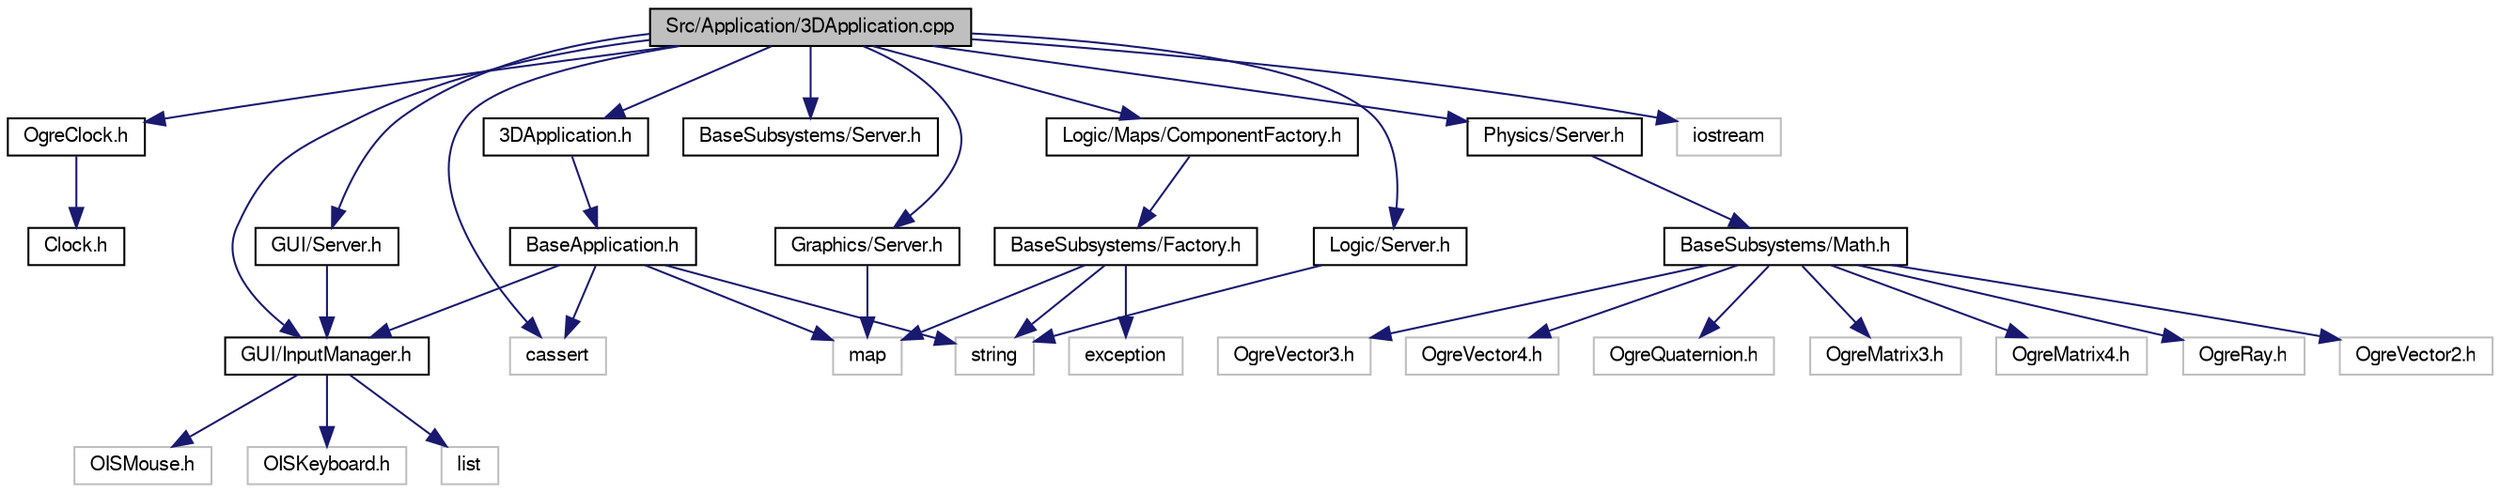 digraph "Src/Application/3DApplication.cpp"
{
  edge [fontname="FreeSans",fontsize="10",labelfontname="FreeSans",labelfontsize="10"];
  node [fontname="FreeSans",fontsize="10",shape=record];
  Node1 [label="Src/Application/3DApplication.cpp",height=0.2,width=0.4,color="black", fillcolor="grey75", style="filled", fontcolor="black"];
  Node1 -> Node2 [color="midnightblue",fontsize="10",style="solid",fontname="FreeSans"];
  Node2 [label="OgreClock.h",height=0.2,width=0.4,color="black", fillcolor="white", style="filled",URL="$_ogre_clock_8h.html",tooltip="Contiene la declaración de un temporizador basado en Ogre. "];
  Node2 -> Node3 [color="midnightblue",fontsize="10",style="solid",fontname="FreeSans"];
  Node3 [label="Clock.h",height=0.2,width=0.4,color="black", fillcolor="white", style="filled",URL="$_clock_8h.html",tooltip="Contiene la declaración de un interfaz para un temporizador. "];
  Node1 -> Node4 [color="midnightblue",fontsize="10",style="solid",fontname="FreeSans"];
  Node4 [label="3DApplication.h",height=0.2,width=0.4,color="black", fillcolor="white", style="filled",URL="$3_d_application_8h.html",tooltip="Contiene la declaración de la clase aplicacion para aplicaciones basadas en Ogre. ..."];
  Node4 -> Node5 [color="midnightblue",fontsize="10",style="solid",fontname="FreeSans"];
  Node5 [label="BaseApplication.h",height=0.2,width=0.4,color="black", fillcolor="white", style="filled",URL="$_base_application_8h.html",tooltip="Contiene la declaración de la clase aplicacion, que maneja la ejecución de todo el juego..."];
  Node5 -> Node6 [color="midnightblue",fontsize="10",style="solid",fontname="FreeSans"];
  Node6 [label="GUI/InputManager.h",height=0.2,width=0.4,color="black", fillcolor="white", style="filled",URL="$_input_manager_8h.html",tooltip="Contiene la declaración del gestor de periféricos de entrada así como las clases oyentes que deben ex..."];
  Node6 -> Node7 [color="midnightblue",fontsize="10",style="solid",fontname="FreeSans"];
  Node7 [label="OISMouse.h",height=0.2,width=0.4,color="grey75", fillcolor="white", style="filled"];
  Node6 -> Node8 [color="midnightblue",fontsize="10",style="solid",fontname="FreeSans"];
  Node8 [label="OISKeyboard.h",height=0.2,width=0.4,color="grey75", fillcolor="white", style="filled"];
  Node6 -> Node9 [color="midnightblue",fontsize="10",style="solid",fontname="FreeSans"];
  Node9 [label="list",height=0.2,width=0.4,color="grey75", fillcolor="white", style="filled"];
  Node5 -> Node10 [color="midnightblue",fontsize="10",style="solid",fontname="FreeSans"];
  Node10 [label="map",height=0.2,width=0.4,color="grey75", fillcolor="white", style="filled"];
  Node5 -> Node11 [color="midnightblue",fontsize="10",style="solid",fontname="FreeSans"];
  Node11 [label="string",height=0.2,width=0.4,color="grey75", fillcolor="white", style="filled"];
  Node5 -> Node12 [color="midnightblue",fontsize="10",style="solid",fontname="FreeSans"];
  Node12 [label="cassert",height=0.2,width=0.4,color="grey75", fillcolor="white", style="filled"];
  Node1 -> Node13 [color="midnightblue",fontsize="10",style="solid",fontname="FreeSans"];
  Node13 [label="Graphics/Server.h",height=0.2,width=0.4,color="black", fillcolor="white", style="filled",URL="$_graphics_2_server_8h_source.html"];
  Node13 -> Node10 [color="midnightblue",fontsize="10",style="solid",fontname="FreeSans"];
  Node1 -> Node14 [color="midnightblue",fontsize="10",style="solid",fontname="FreeSans"];
  Node14 [label="BaseSubsystems/Server.h",height=0.2,width=0.4,color="black", fillcolor="white", style="filled",URL="$_base_subsystems_2_server_8h_source.html"];
  Node1 -> Node6 [color="midnightblue",fontsize="10",style="solid",fontname="FreeSans"];
  Node1 -> Node15 [color="midnightblue",fontsize="10",style="solid",fontname="FreeSans"];
  Node15 [label="GUI/Server.h",height=0.2,width=0.4,color="black", fillcolor="white", style="filled",URL="$_g_u_i_2_server_8h_source.html"];
  Node15 -> Node6 [color="midnightblue",fontsize="10",style="solid",fontname="FreeSans"];
  Node1 -> Node16 [color="midnightblue",fontsize="10",style="solid",fontname="FreeSans"];
  Node16 [label="Logic/Server.h",height=0.2,width=0.4,color="black", fillcolor="white", style="filled",URL="$_logic_2_server_8h_source.html"];
  Node16 -> Node11 [color="midnightblue",fontsize="10",style="solid",fontname="FreeSans"];
  Node1 -> Node17 [color="midnightblue",fontsize="10",style="solid",fontname="FreeSans"];
  Node17 [label="Logic/Maps/ComponentFactory.h",height=0.2,width=0.4,color="black", fillcolor="white", style="filled",URL="$_component_factory_8h.html",tooltip="Contiene la declaración de la clase CComponentFactory, Singleton que almacena los punteros a función ..."];
  Node17 -> Node18 [color="midnightblue",fontsize="10",style="solid",fontname="FreeSans"];
  Node18 [label="BaseSubsystems/Factory.h",height=0.2,width=0.4,color="black", fillcolor="white", style="filled",URL="$_factory_8h.html",tooltip="Contiene la declaraciï¿œn de la plantilla CFactory, factorï¿œa que almacena los punteros a funciï¿œn ..."];
  Node18 -> Node11 [color="midnightblue",fontsize="10",style="solid",fontname="FreeSans"];
  Node18 -> Node10 [color="midnightblue",fontsize="10",style="solid",fontname="FreeSans"];
  Node18 -> Node19 [color="midnightblue",fontsize="10",style="solid",fontname="FreeSans"];
  Node19 [label="exception",height=0.2,width=0.4,color="grey75", fillcolor="white", style="filled"];
  Node1 -> Node20 [color="midnightblue",fontsize="10",style="solid",fontname="FreeSans"];
  Node20 [label="Physics/Server.h",height=0.2,width=0.4,color="black", fillcolor="white", style="filled",URL="$_physics_2_server_8h_source.html"];
  Node20 -> Node21 [color="midnightblue",fontsize="10",style="solid",fontname="FreeSans"];
  Node21 [label="BaseSubsystems/Math.h",height=0.2,width=0.4,color="black", fillcolor="white", style="filled",URL="$_math_8h.html",tooltip="Este fichero contiene la definición de ciertos tipos de datos utilizados por la aplicación y relacion..."];
  Node21 -> Node22 [color="midnightblue",fontsize="10",style="solid",fontname="FreeSans"];
  Node22 [label="OgreVector2.h",height=0.2,width=0.4,color="grey75", fillcolor="white", style="filled"];
  Node21 -> Node23 [color="midnightblue",fontsize="10",style="solid",fontname="FreeSans"];
  Node23 [label="OgreVector3.h",height=0.2,width=0.4,color="grey75", fillcolor="white", style="filled"];
  Node21 -> Node24 [color="midnightblue",fontsize="10",style="solid",fontname="FreeSans"];
  Node24 [label="OgreVector4.h",height=0.2,width=0.4,color="grey75", fillcolor="white", style="filled"];
  Node21 -> Node25 [color="midnightblue",fontsize="10",style="solid",fontname="FreeSans"];
  Node25 [label="OgreQuaternion.h",height=0.2,width=0.4,color="grey75", fillcolor="white", style="filled"];
  Node21 -> Node26 [color="midnightblue",fontsize="10",style="solid",fontname="FreeSans"];
  Node26 [label="OgreMatrix3.h",height=0.2,width=0.4,color="grey75", fillcolor="white", style="filled"];
  Node21 -> Node27 [color="midnightblue",fontsize="10",style="solid",fontname="FreeSans"];
  Node27 [label="OgreMatrix4.h",height=0.2,width=0.4,color="grey75", fillcolor="white", style="filled"];
  Node21 -> Node28 [color="midnightblue",fontsize="10",style="solid",fontname="FreeSans"];
  Node28 [label="OgreRay.h",height=0.2,width=0.4,color="grey75", fillcolor="white", style="filled"];
  Node1 -> Node12 [color="midnightblue",fontsize="10",style="solid",fontname="FreeSans"];
  Node1 -> Node29 [color="midnightblue",fontsize="10",style="solid",fontname="FreeSans"];
  Node29 [label="iostream",height=0.2,width=0.4,color="grey75", fillcolor="white", style="filled"];
}
